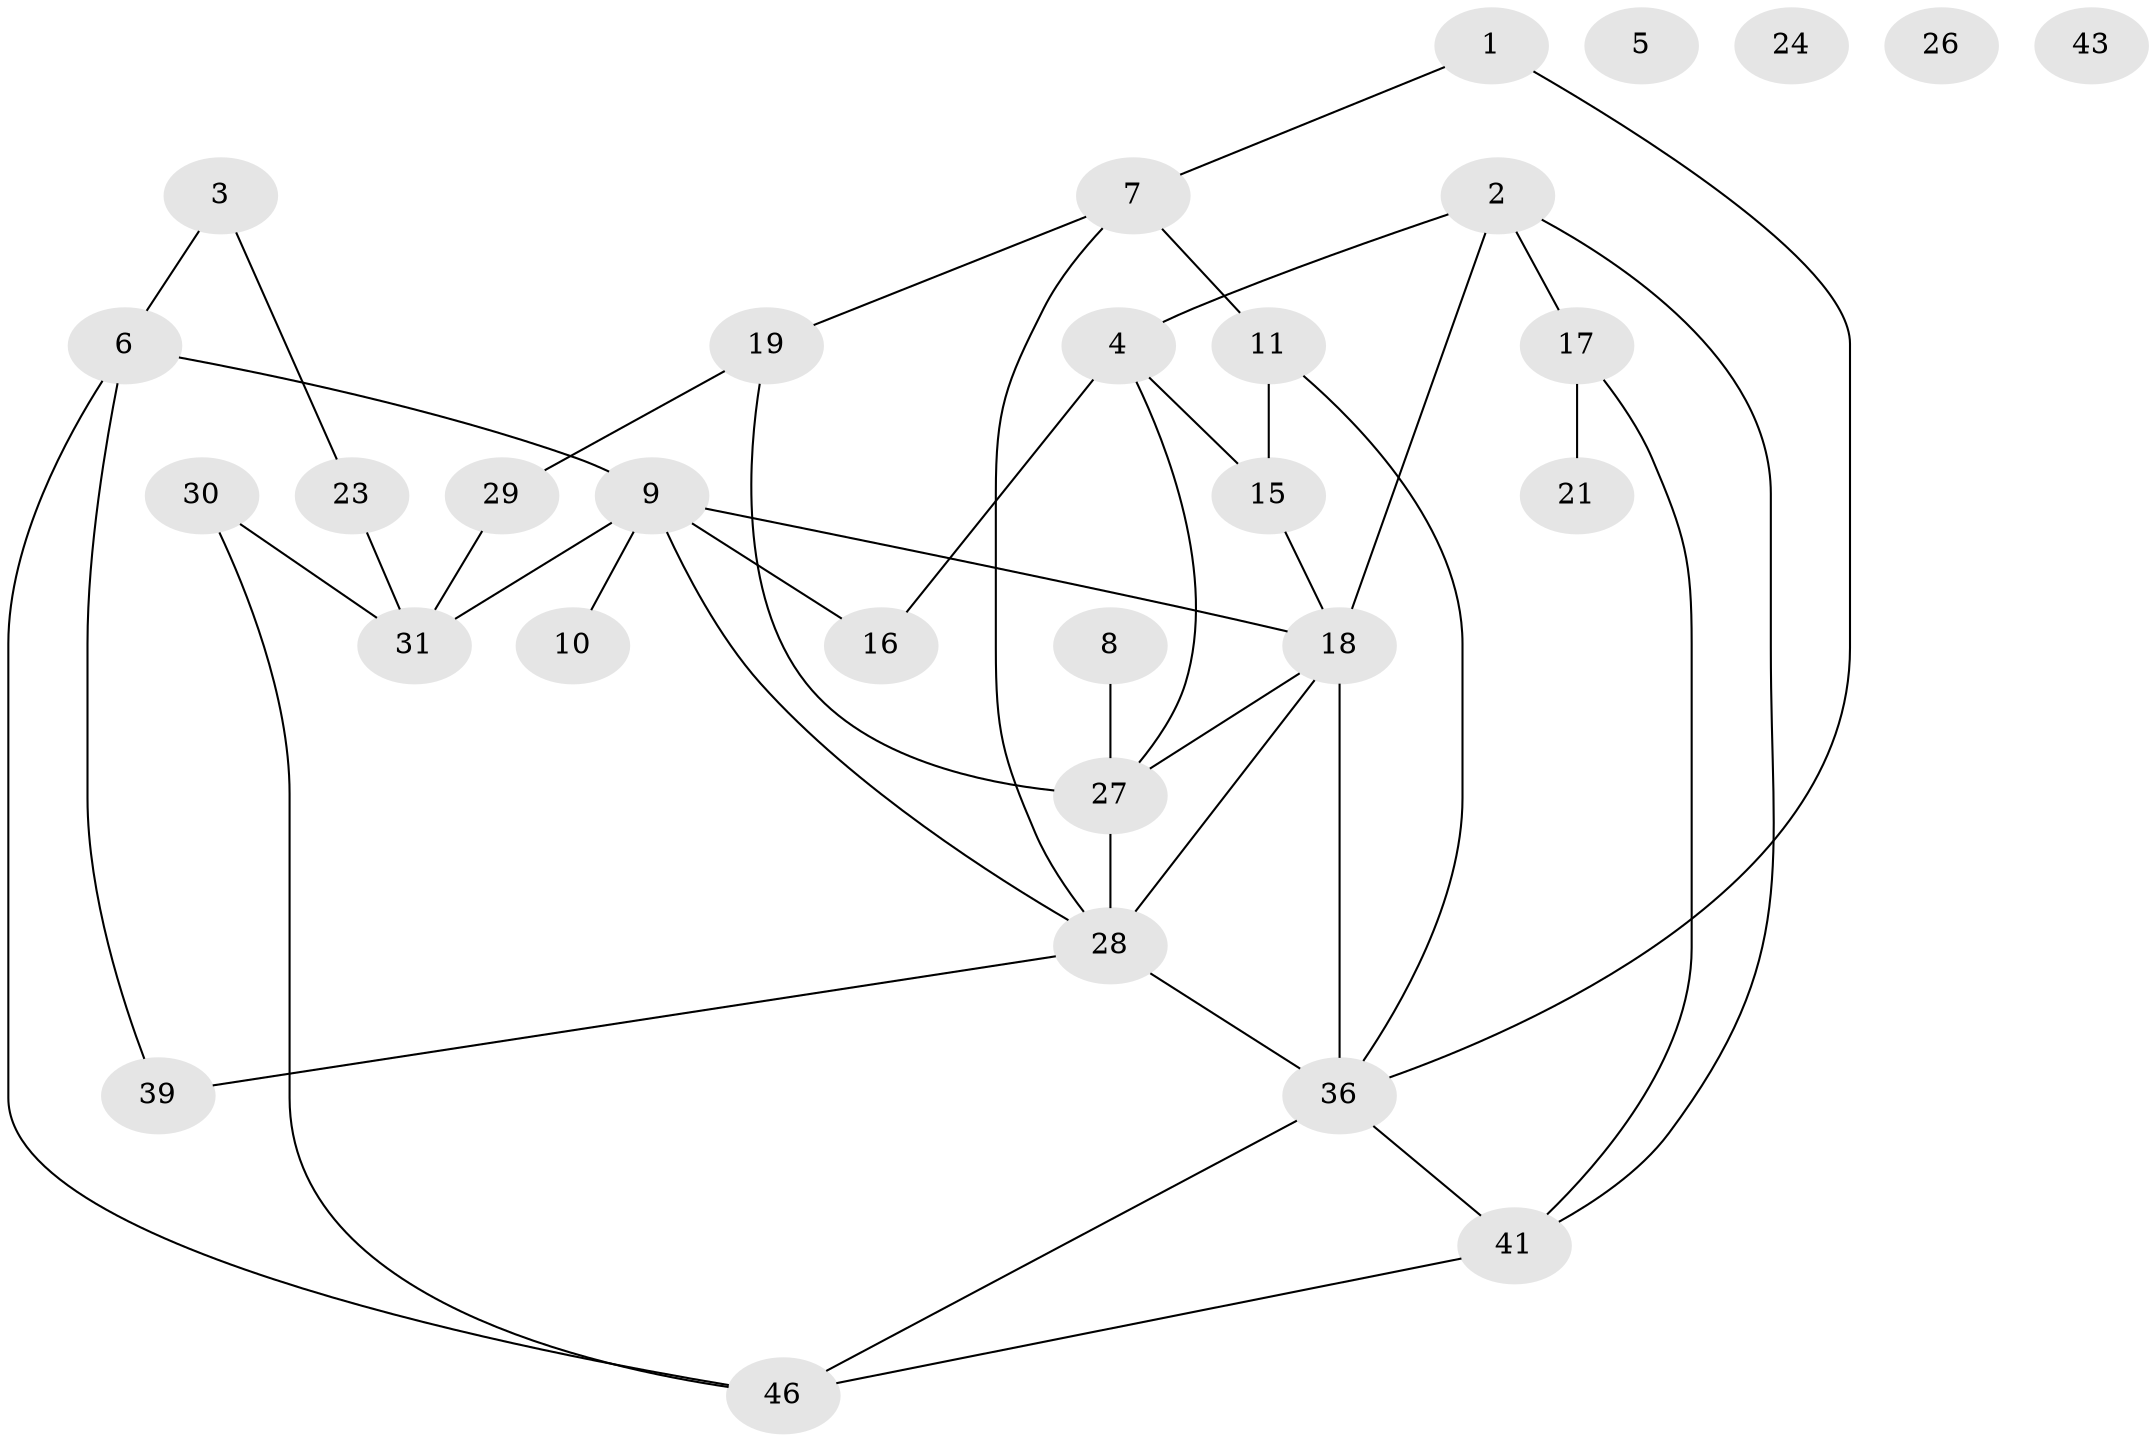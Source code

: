 // original degree distribution, {1: 0.21568627450980393, 5: 0.09803921568627451, 2: 0.21568627450980393, 0: 0.058823529411764705, 6: 0.0392156862745098, 3: 0.23529411764705882, 4: 0.13725490196078433}
// Generated by graph-tools (version 1.1) at 2025/41/03/06/25 10:41:23]
// undirected, 30 vertices, 43 edges
graph export_dot {
graph [start="1"]
  node [color=gray90,style=filled];
  1 [super="+13"];
  2 [super="+12"];
  3;
  4 [super="+22"];
  5;
  6 [super="+14"];
  7 [super="+25"];
  8 [super="+40"];
  9 [super="+50"];
  10;
  11;
  15 [super="+42"];
  16 [super="+44"];
  17 [super="+34"];
  18 [super="+33"];
  19 [super="+20"];
  21;
  23 [super="+45"];
  24 [super="+38"];
  26;
  27 [super="+37"];
  28 [super="+32"];
  29;
  30;
  31 [super="+35"];
  36 [super="+51"];
  39 [super="+47"];
  41 [super="+49"];
  43;
  46 [super="+48"];
  1 -- 7;
  1 -- 36;
  2 -- 41;
  2 -- 4;
  2 -- 18;
  2 -- 17;
  3 -- 23;
  3 -- 6;
  4 -- 27;
  4 -- 15;
  4 -- 16;
  6 -- 46;
  6 -- 9;
  6 -- 39;
  7 -- 11;
  7 -- 19;
  7 -- 28;
  8 -- 27;
  9 -- 10;
  9 -- 18;
  9 -- 28;
  9 -- 31;
  9 -- 16 [weight=2];
  11 -- 36;
  11 -- 15;
  15 -- 18;
  17 -- 21;
  17 -- 41;
  18 -- 36;
  18 -- 28;
  18 -- 27;
  19 -- 29;
  19 -- 27 [weight=2];
  23 -- 31;
  27 -- 28;
  28 -- 36 [weight=2];
  28 -- 39;
  29 -- 31;
  30 -- 31;
  30 -- 46;
  36 -- 41;
  36 -- 46;
  41 -- 46;
}
